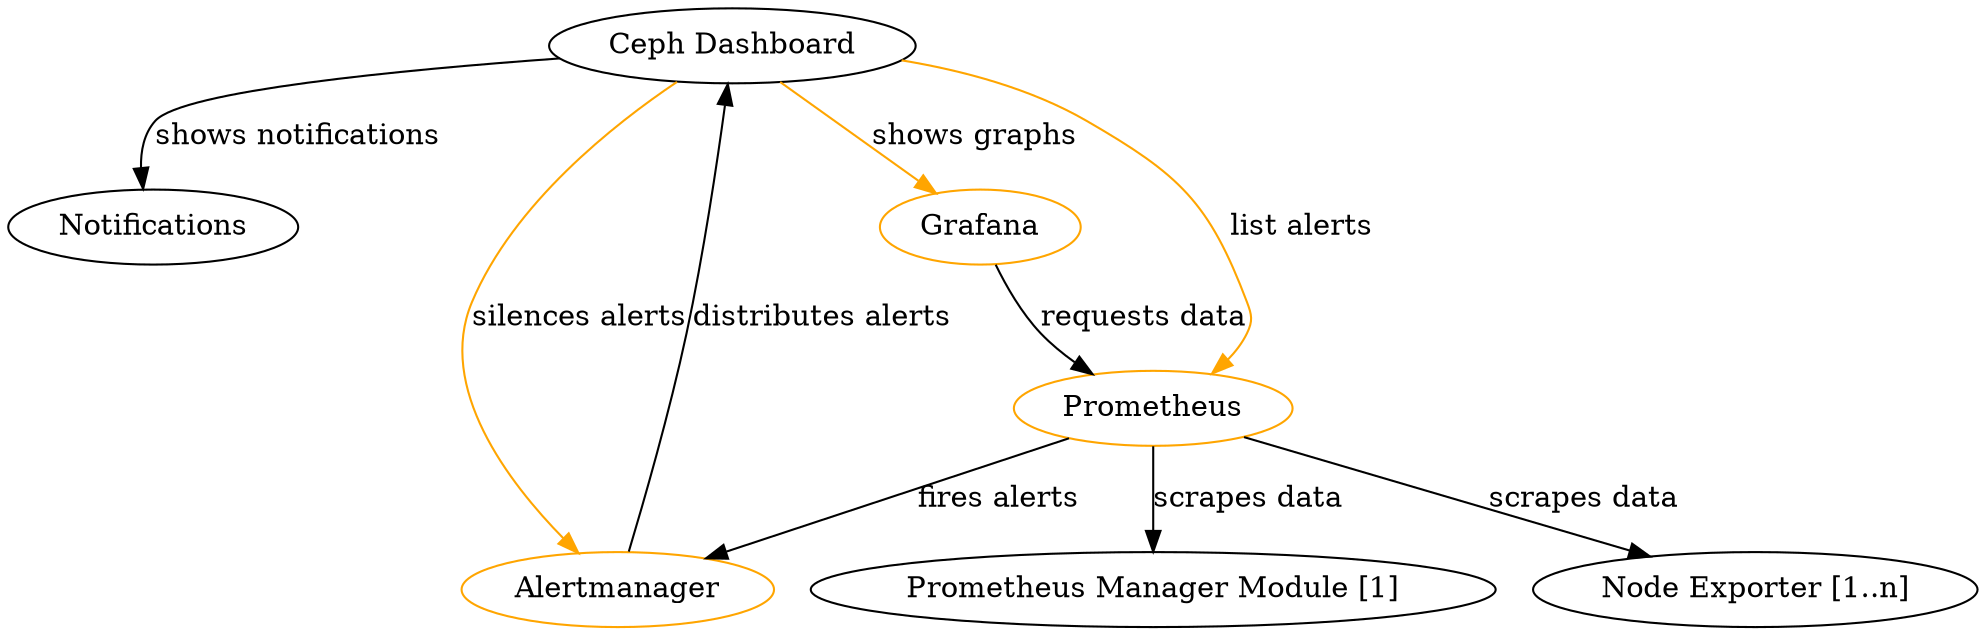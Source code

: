 digraph G {
    rankdir=TB
    "Ceph Dashboard" -> Notifications [label="shows notifications"];
    "Ceph Dashboard" -> Alertmanager [label="silences alerts", color="orange"];
    "Ceph Dashboard" -> Grafana [label="shows graphs", color="orange"];
    "Ceph Dashboard" -> Prometheus [label="list alerts", color="orange"];
    Prometheus [color="orange"];
    Prometheus -> "Node Exporter [1..n]" [label="scrapes data"];
    Prometheus -> "Prometheus Manager Module [1]" [label="scrapes data"];
    Prometheus -> Alertmanager [label="fires alerts"];
    Alertmanager -> "Ceph Dashboard" [label="distributes alerts"];
    Alertmanager [color="orange"];
    Grafana[color="orange"];
    Grafana -> Prometheus [label="requests data"];
    // Notifications[color=green];
}
